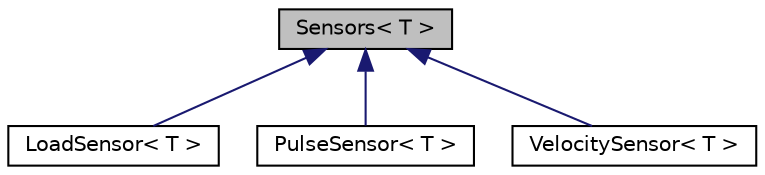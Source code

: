 digraph "Sensors&lt; T &gt;"
{
 // LATEX_PDF_SIZE
  edge [fontname="Helvetica",fontsize="10",labelfontname="Helvetica",labelfontsize="10"];
  node [fontname="Helvetica",fontsize="10",shape=record];
  Node1 [label="Sensors\< T \>",height=0.2,width=0.4,color="black", fillcolor="grey75", style="filled", fontcolor="black",tooltip="The Sensors class: Clase abstracta para sensor genérico."];
  Node1 -> Node2 [dir="back",color="midnightblue",fontsize="10",style="solid",fontname="Helvetica"];
  Node2 [label="LoadSensor\< T \>",height=0.2,width=0.4,color="black", fillcolor="white", style="filled",URL="$classLoadSensor.html",tooltip="The LoadSensor class: Clase derivada de sensor para sensor de carga."];
  Node1 -> Node3 [dir="back",color="midnightblue",fontsize="10",style="solid",fontname="Helvetica"];
  Node3 [label="PulseSensor\< T \>",height=0.2,width=0.4,color="black", fillcolor="white", style="filled",URL="$classPulseSensor.html",tooltip="The PulseSensor class: Clase derivada de sensor para sensor de pulso."];
  Node1 -> Node4 [dir="back",color="midnightblue",fontsize="10",style="solid",fontname="Helvetica"];
  Node4 [label="VelocitySensor\< T \>",height=0.2,width=0.4,color="black", fillcolor="white", style="filled",URL="$classVelocitySensor.html",tooltip="The VelocitySensor class: Clase derivada de sensor para sensor de velocidad."];
}
